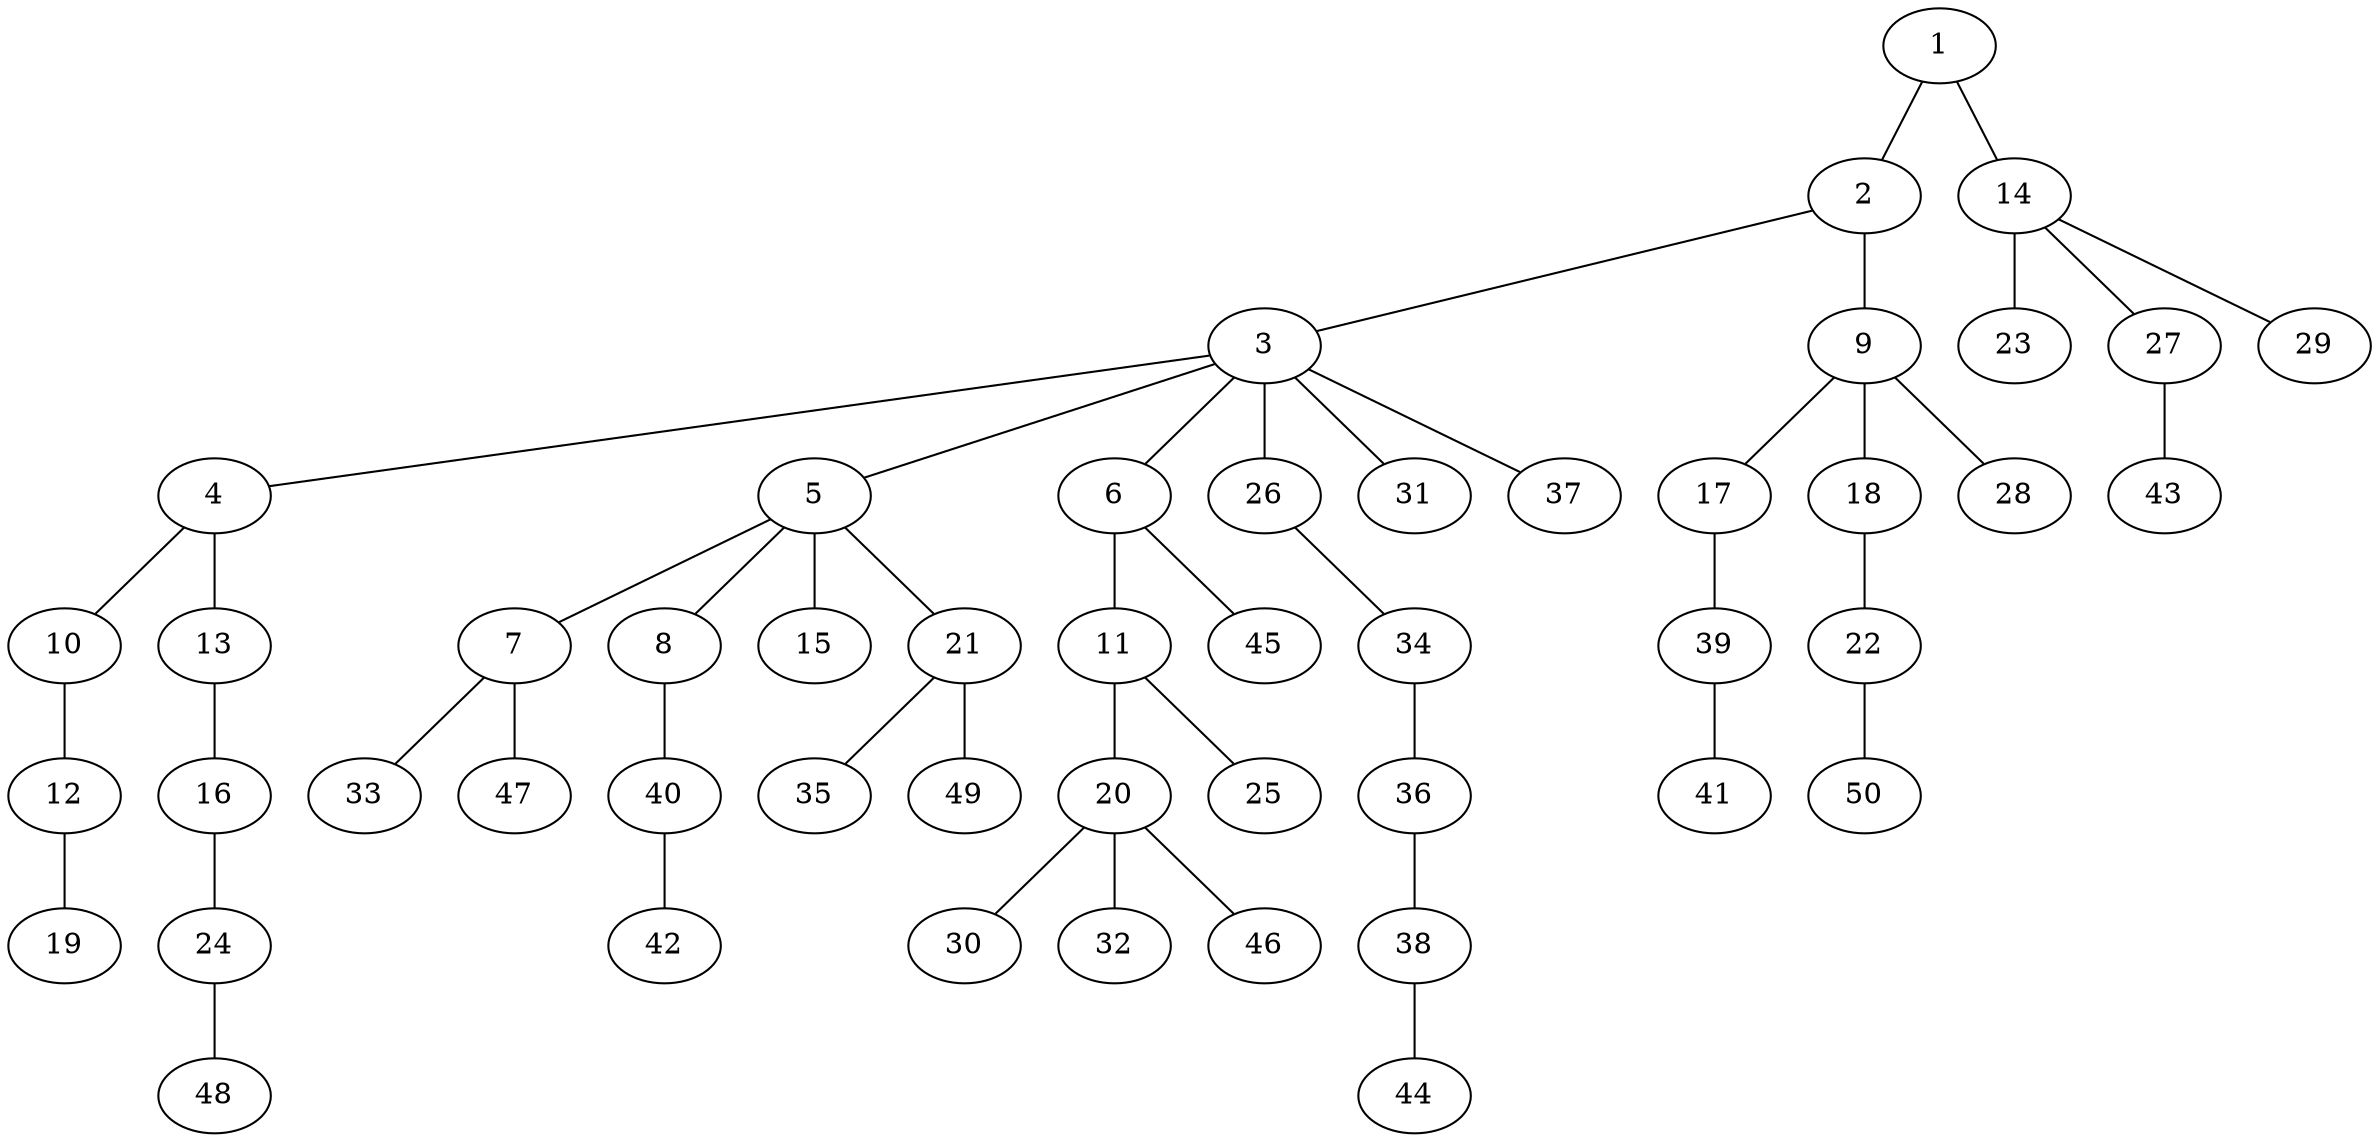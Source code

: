 graph graphname {1--2
1--14
2--3
2--9
3--4
3--5
3--6
3--26
3--31
3--37
4--10
4--13
5--7
5--8
5--15
5--21
6--11
6--45
7--33
7--47
8--40
9--17
9--18
9--28
10--12
11--20
11--25
12--19
13--16
14--23
14--27
14--29
16--24
17--39
18--22
20--30
20--32
20--46
21--35
21--49
22--50
24--48
26--34
27--43
34--36
36--38
38--44
39--41
40--42
}